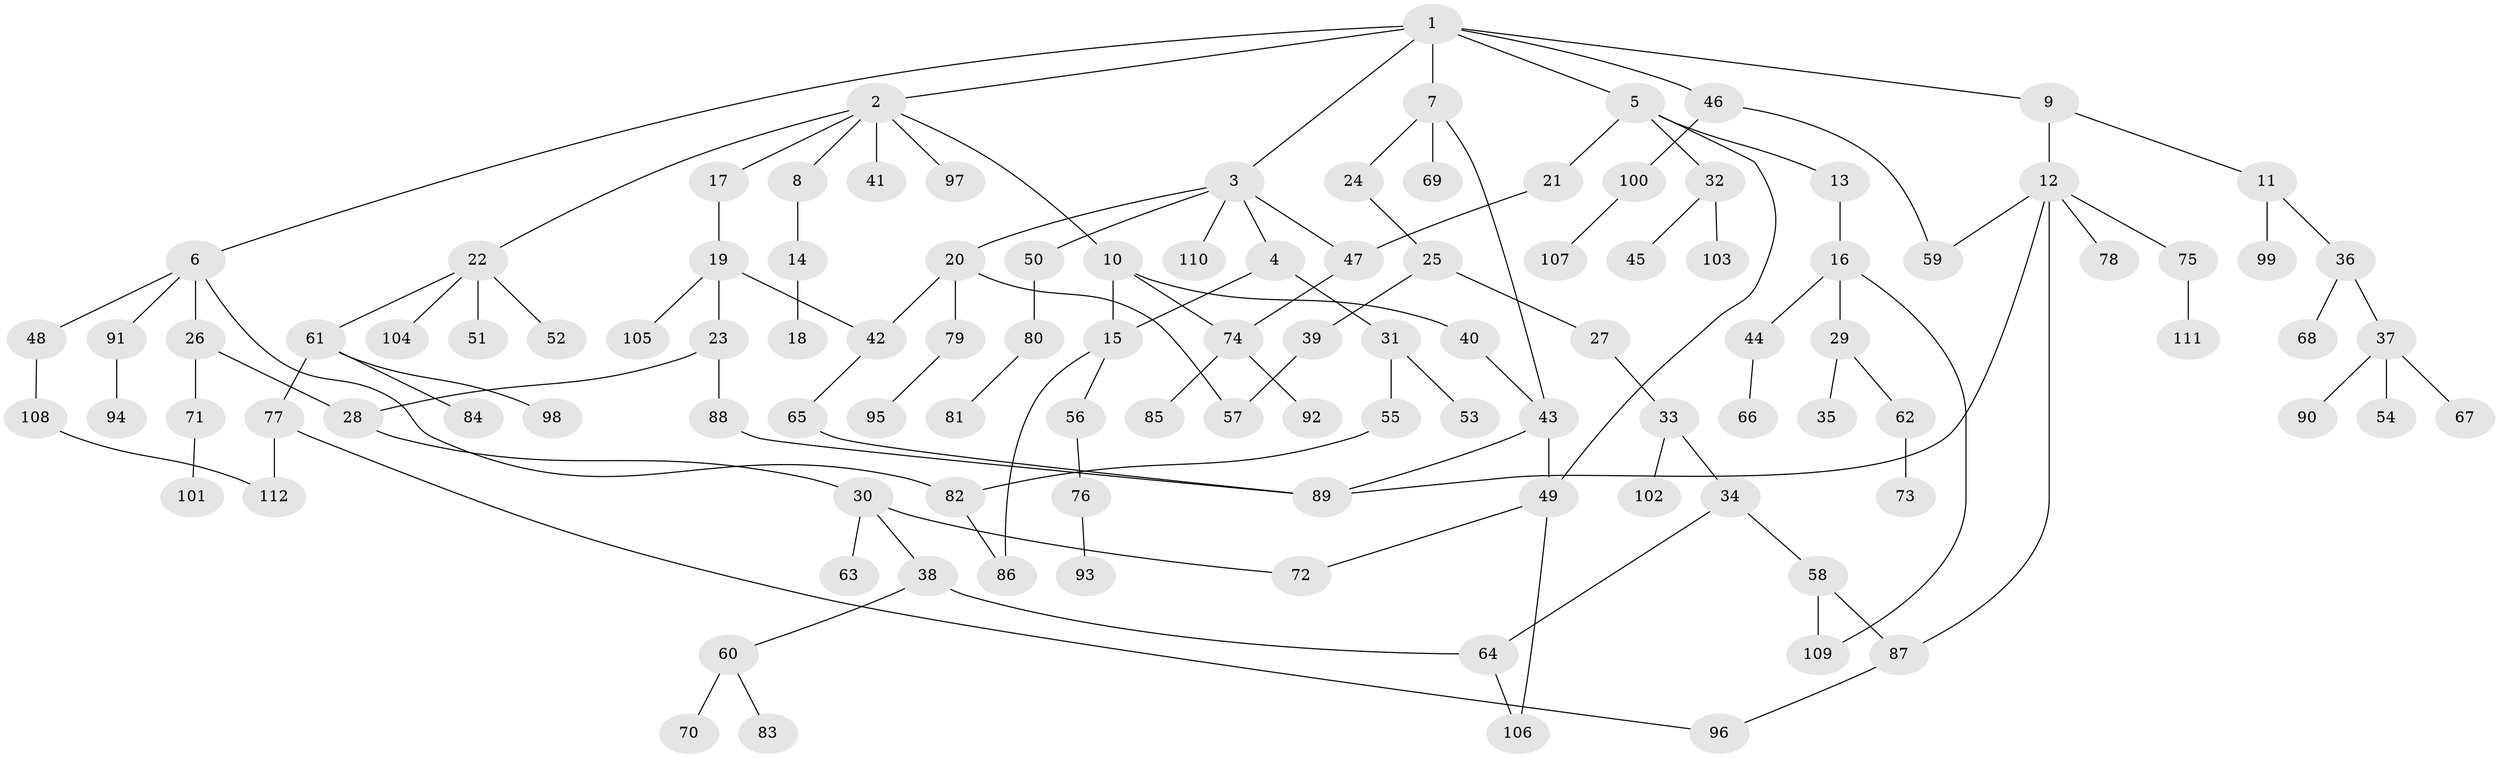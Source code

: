 // Generated by graph-tools (version 1.1) at 2025/01/03/09/25 03:01:10]
// undirected, 112 vertices, 132 edges
graph export_dot {
graph [start="1"]
  node [color=gray90,style=filled];
  1;
  2;
  3;
  4;
  5;
  6;
  7;
  8;
  9;
  10;
  11;
  12;
  13;
  14;
  15;
  16;
  17;
  18;
  19;
  20;
  21;
  22;
  23;
  24;
  25;
  26;
  27;
  28;
  29;
  30;
  31;
  32;
  33;
  34;
  35;
  36;
  37;
  38;
  39;
  40;
  41;
  42;
  43;
  44;
  45;
  46;
  47;
  48;
  49;
  50;
  51;
  52;
  53;
  54;
  55;
  56;
  57;
  58;
  59;
  60;
  61;
  62;
  63;
  64;
  65;
  66;
  67;
  68;
  69;
  70;
  71;
  72;
  73;
  74;
  75;
  76;
  77;
  78;
  79;
  80;
  81;
  82;
  83;
  84;
  85;
  86;
  87;
  88;
  89;
  90;
  91;
  92;
  93;
  94;
  95;
  96;
  97;
  98;
  99;
  100;
  101;
  102;
  103;
  104;
  105;
  106;
  107;
  108;
  109;
  110;
  111;
  112;
  1 -- 2;
  1 -- 3;
  1 -- 5;
  1 -- 6;
  1 -- 7;
  1 -- 9;
  1 -- 46;
  2 -- 8;
  2 -- 10;
  2 -- 17;
  2 -- 22;
  2 -- 41;
  2 -- 97;
  3 -- 4;
  3 -- 20;
  3 -- 50;
  3 -- 110;
  3 -- 47;
  4 -- 31;
  4 -- 15;
  5 -- 13;
  5 -- 21;
  5 -- 32;
  5 -- 49;
  6 -- 26;
  6 -- 48;
  6 -- 91;
  6 -- 82;
  7 -- 24;
  7 -- 43;
  7 -- 69;
  8 -- 14;
  9 -- 11;
  9 -- 12;
  10 -- 15;
  10 -- 40;
  10 -- 74;
  11 -- 36;
  11 -- 99;
  12 -- 59;
  12 -- 75;
  12 -- 78;
  12 -- 87;
  12 -- 89;
  13 -- 16;
  14 -- 18;
  15 -- 56;
  15 -- 86;
  16 -- 29;
  16 -- 44;
  16 -- 109;
  17 -- 19;
  19 -- 23;
  19 -- 105;
  19 -- 42;
  20 -- 42;
  20 -- 57;
  20 -- 79;
  21 -- 47;
  22 -- 51;
  22 -- 52;
  22 -- 61;
  22 -- 104;
  23 -- 28;
  23 -- 88;
  24 -- 25;
  25 -- 27;
  25 -- 39;
  26 -- 71;
  26 -- 28;
  27 -- 33;
  28 -- 30;
  29 -- 35;
  29 -- 62;
  30 -- 38;
  30 -- 63;
  30 -- 72;
  31 -- 53;
  31 -- 55;
  32 -- 45;
  32 -- 103;
  33 -- 34;
  33 -- 102;
  34 -- 58;
  34 -- 64;
  36 -- 37;
  36 -- 68;
  37 -- 54;
  37 -- 67;
  37 -- 90;
  38 -- 60;
  38 -- 64;
  39 -- 57;
  40 -- 43;
  42 -- 65;
  43 -- 49;
  43 -- 89;
  44 -- 66;
  46 -- 100;
  46 -- 59;
  47 -- 74;
  48 -- 108;
  49 -- 72;
  49 -- 106;
  50 -- 80;
  55 -- 82;
  56 -- 76;
  58 -- 87;
  58 -- 109;
  60 -- 70;
  60 -- 83;
  61 -- 77;
  61 -- 84;
  61 -- 98;
  62 -- 73;
  64 -- 106;
  65 -- 89;
  71 -- 101;
  74 -- 85;
  74 -- 92;
  75 -- 111;
  76 -- 93;
  77 -- 96;
  77 -- 112;
  79 -- 95;
  80 -- 81;
  82 -- 86;
  87 -- 96;
  88 -- 89;
  91 -- 94;
  100 -- 107;
  108 -- 112;
}

